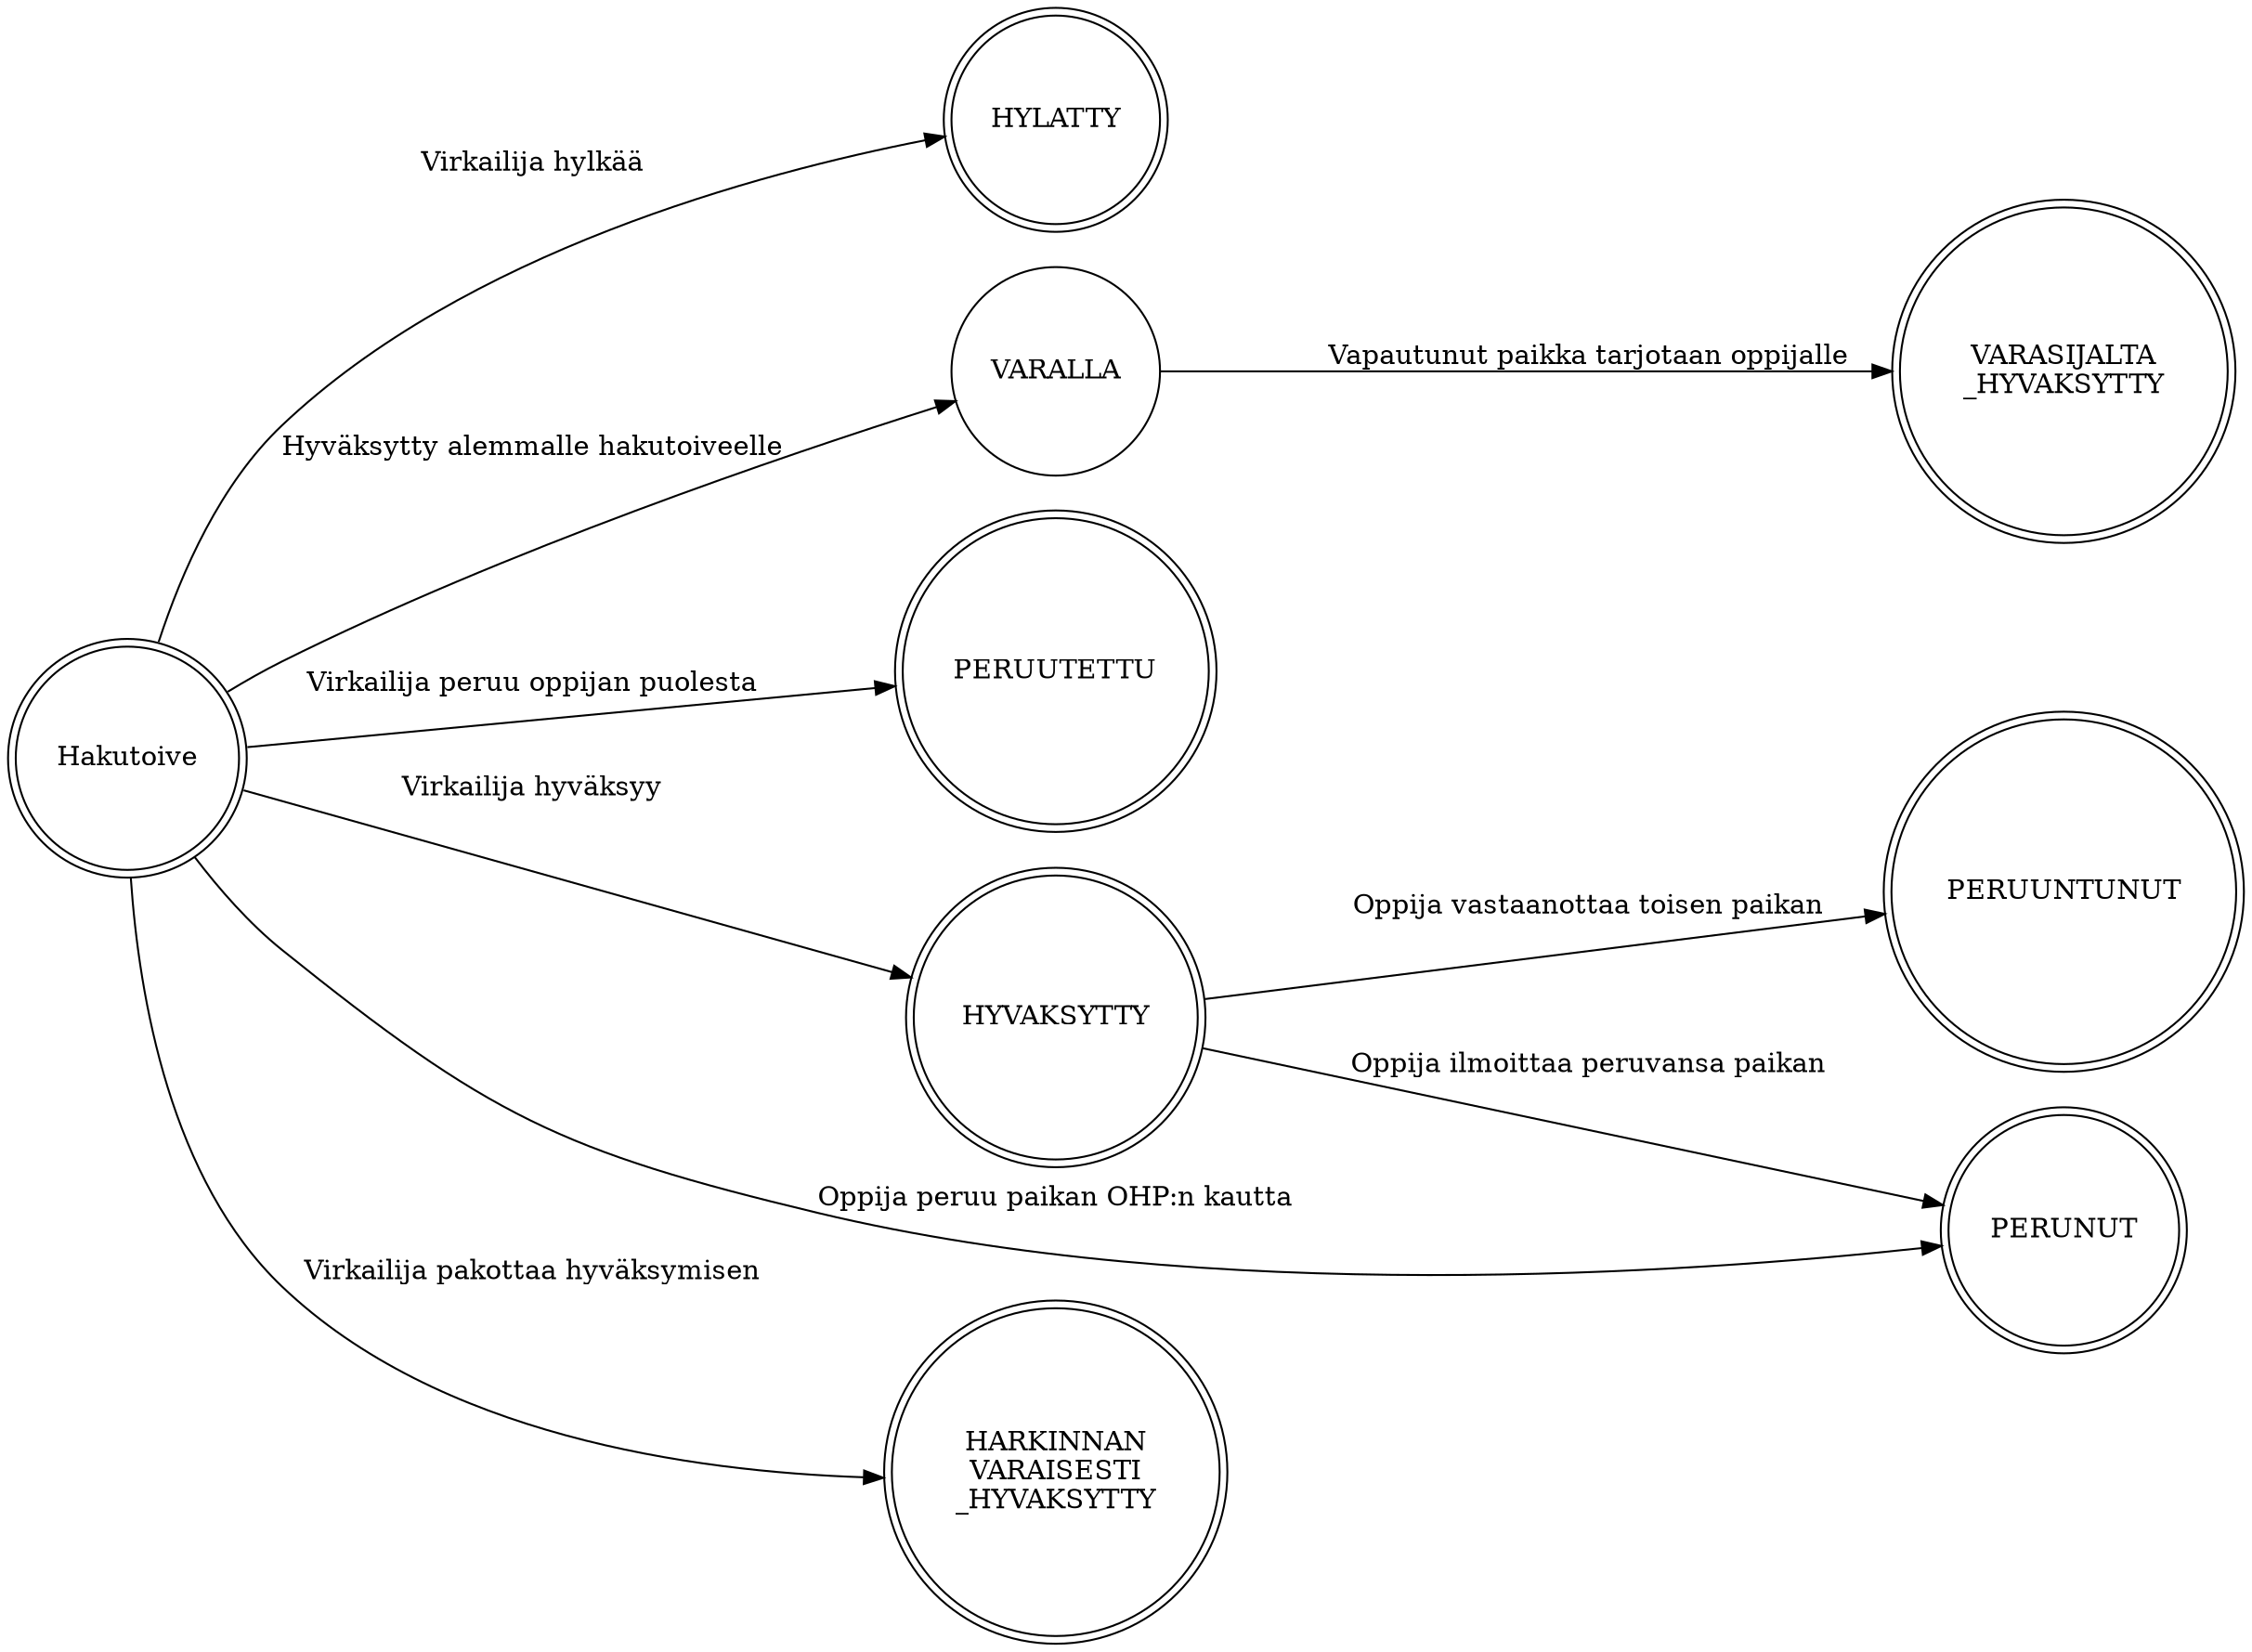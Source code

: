 digraph finite_state_machine {
  rankdir=LR;
  node [shape=doublecircle];
  Hakutoive -> HYLATTY [label="Virkailija hylkää"];
  Hakutoive -> HYVAKSYTTY [label="Virkailija hyväksyy"];
  Hakutoive -> PERUUTETTU [label="Virkailija peruu oppijan puolesta"];
  Hakutoive -> VARALLA [label="Hyväksytty alemmalle hakutoiveelle"];
  VARALLA -> VARASIJALTA_HYVAKSYTTY [label="Vapautunut paikka tarjotaan oppijalle"];
  HYVAKSYTTY -> PERUUNTUNUT [label="Oppija vastaanottaa toisen paikan"];
  Hakutoive -> PERUNUT [label="Oppija peruu paikan OHP:n kautta"];
  HYVAKSYTTY -> PERUNUT [label="Oppija ilmoittaa peruvansa paikan"];
  Hakutoive -> HARKINNANVARAISESTI_HYVAKSYTTY [label="Virkailija pakottaa hyväksymisen"];

  HARKINNANVARAISESTI_HYVAKSYTTY [label="HARKINNAN\nVARAISESTI\n_HYVAKSYTTY"];
  VARASIJALTA_HYVAKSYTTY [label="VARASIJALTA\n_HYVAKSYTTY"];
  VARALLA[shape=circle];
}
